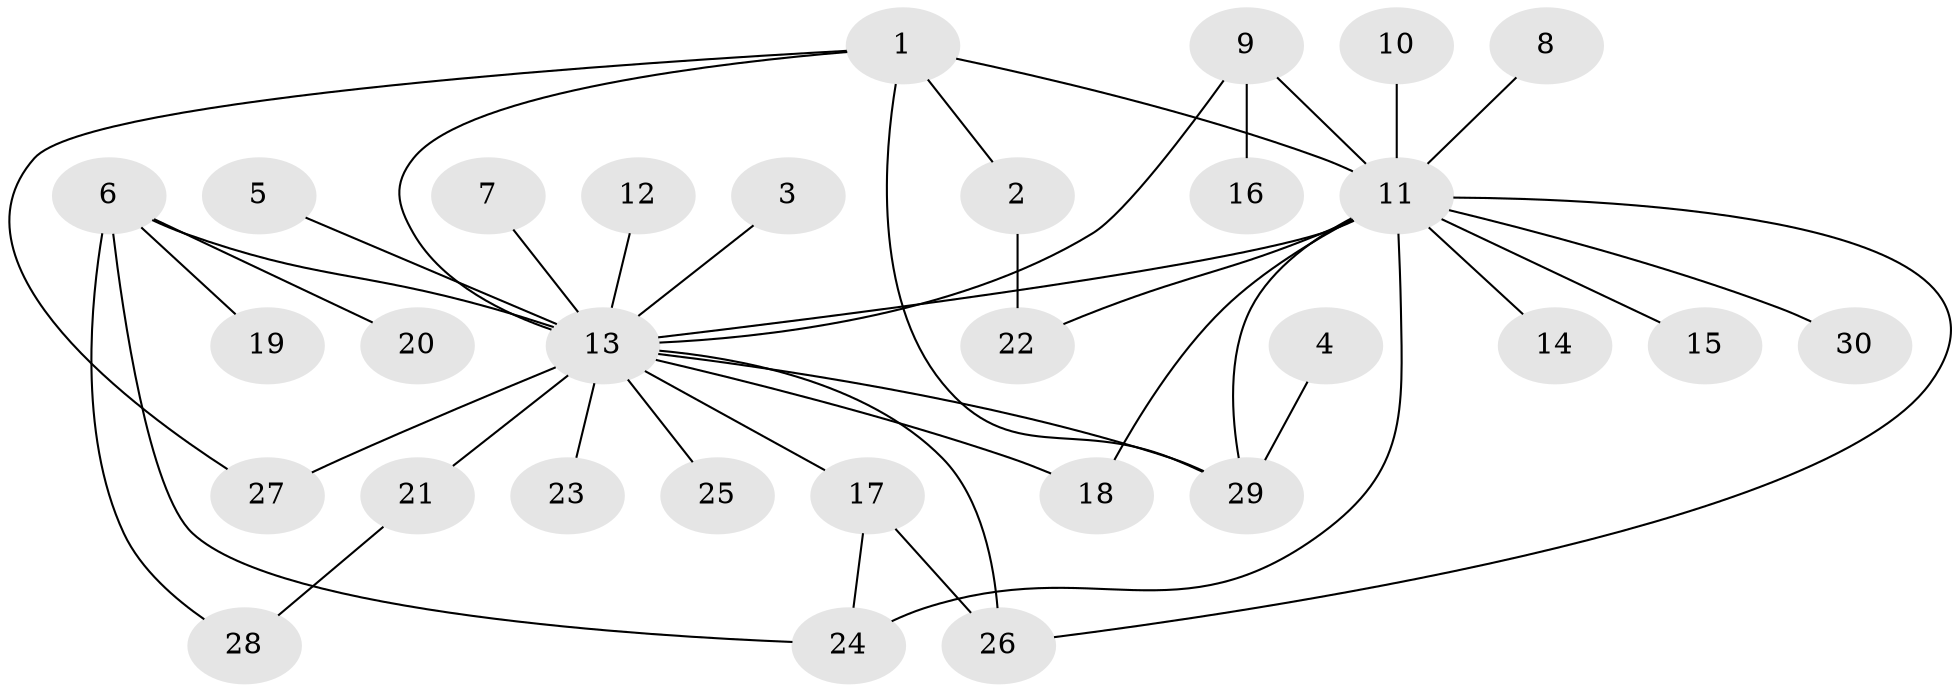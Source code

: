 // original degree distribution, {17: 0.016666666666666666, 5: 0.03333333333333333, 22: 0.016666666666666666, 3: 0.1, 6: 0.016666666666666666, 2: 0.3333333333333333, 1: 0.43333333333333335, 7: 0.016666666666666666, 4: 0.03333333333333333}
// Generated by graph-tools (version 1.1) at 2025/01/03/09/25 03:01:54]
// undirected, 30 vertices, 41 edges
graph export_dot {
graph [start="1"]
  node [color=gray90,style=filled];
  1;
  2;
  3;
  4;
  5;
  6;
  7;
  8;
  9;
  10;
  11;
  12;
  13;
  14;
  15;
  16;
  17;
  18;
  19;
  20;
  21;
  22;
  23;
  24;
  25;
  26;
  27;
  28;
  29;
  30;
  1 -- 2 [weight=1.0];
  1 -- 11 [weight=1.0];
  1 -- 13 [weight=1.0];
  1 -- 27 [weight=1.0];
  1 -- 29 [weight=1.0];
  2 -- 22 [weight=1.0];
  3 -- 13 [weight=1.0];
  4 -- 29 [weight=1.0];
  5 -- 13 [weight=1.0];
  6 -- 13 [weight=1.0];
  6 -- 19 [weight=1.0];
  6 -- 20 [weight=1.0];
  6 -- 24 [weight=1.0];
  6 -- 28 [weight=1.0];
  7 -- 13 [weight=1.0];
  8 -- 11 [weight=1.0];
  9 -- 11 [weight=1.0];
  9 -- 13 [weight=1.0];
  9 -- 16 [weight=1.0];
  10 -- 11 [weight=1.0];
  11 -- 13 [weight=1.0];
  11 -- 14 [weight=1.0];
  11 -- 15 [weight=1.0];
  11 -- 18 [weight=1.0];
  11 -- 22 [weight=1.0];
  11 -- 24 [weight=1.0];
  11 -- 26 [weight=1.0];
  11 -- 29 [weight=1.0];
  11 -- 30 [weight=1.0];
  12 -- 13 [weight=1.0];
  13 -- 17 [weight=1.0];
  13 -- 18 [weight=1.0];
  13 -- 21 [weight=3.0];
  13 -- 23 [weight=1.0];
  13 -- 25 [weight=1.0];
  13 -- 26 [weight=1.0];
  13 -- 27 [weight=1.0];
  13 -- 29 [weight=1.0];
  17 -- 24 [weight=1.0];
  17 -- 26 [weight=1.0];
  21 -- 28 [weight=1.0];
}

